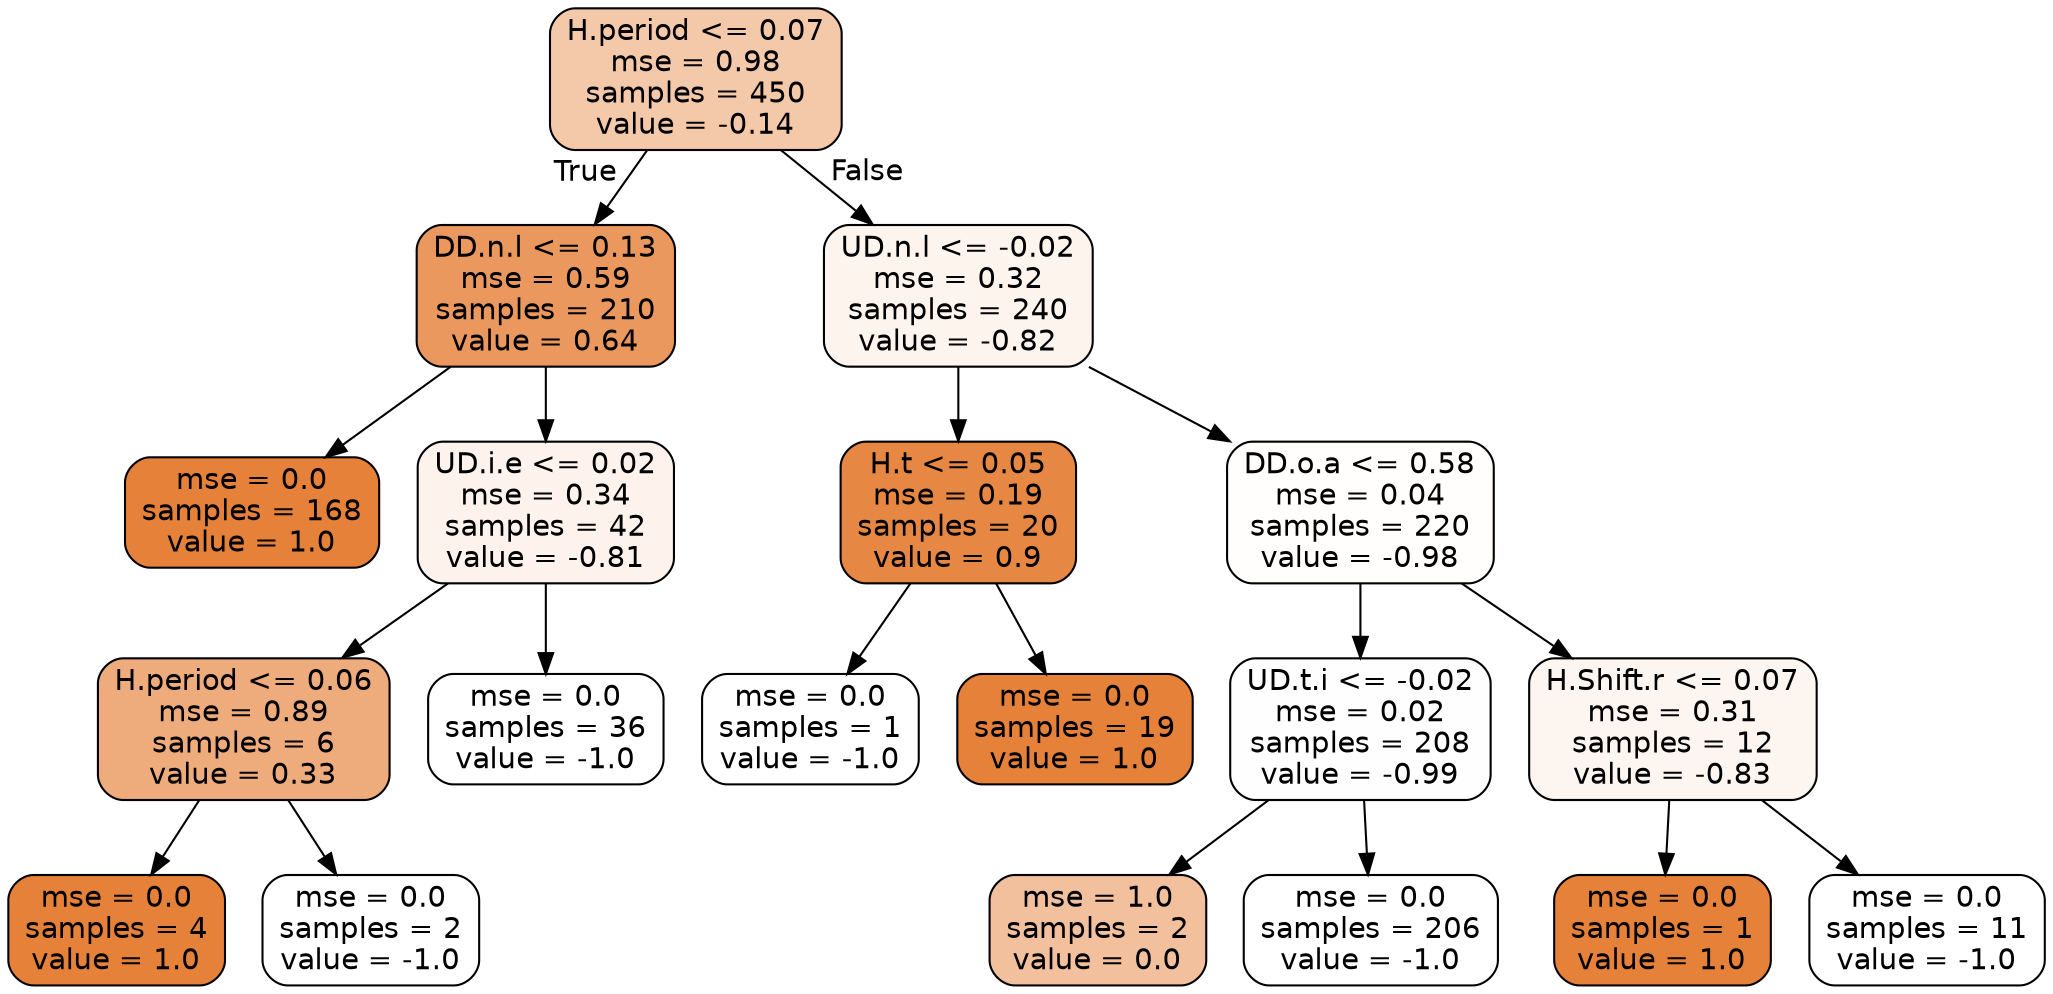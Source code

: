 digraph Tree {
node [shape=box, style="filled, rounded", color="black", fontname=helvetica] ;
edge [fontname=helvetica] ;
0 [label="H.period <= 0.07\nmse = 0.98\nsamples = 450\nvalue = -0.14", fillcolor="#f4c9aa"] ;
1 [label="DD.n.l <= 0.13\nmse = 0.59\nsamples = 210\nvalue = 0.64", fillcolor="#ea985d"] ;
0 -> 1 [labeldistance=2.5, labelangle=45, headlabel="True"] ;
2 [label="mse = 0.0\nsamples = 168\nvalue = 1.0", fillcolor="#e58139"] ;
1 -> 2 ;
3 [label="UD.i.e <= 0.02\nmse = 0.34\nsamples = 42\nvalue = -0.81", fillcolor="#fdf3ec"] ;
1 -> 3 ;
4 [label="H.period <= 0.06\nmse = 0.89\nsamples = 6\nvalue = 0.33", fillcolor="#eeab7b"] ;
3 -> 4 ;
5 [label="mse = 0.0\nsamples = 4\nvalue = 1.0", fillcolor="#e58139"] ;
4 -> 5 ;
6 [label="mse = 0.0\nsamples = 2\nvalue = -1.0", fillcolor="#ffffff"] ;
4 -> 6 ;
7 [label="mse = 0.0\nsamples = 36\nvalue = -1.0", fillcolor="#ffffff"] ;
3 -> 7 ;
8 [label="UD.n.l <= -0.02\nmse = 0.32\nsamples = 240\nvalue = -0.82", fillcolor="#fdf4ee"] ;
0 -> 8 [labeldistance=2.5, labelangle=-45, headlabel="False"] ;
9 [label="H.t <= 0.05\nmse = 0.19\nsamples = 20\nvalue = 0.9", fillcolor="#e68743"] ;
8 -> 9 ;
10 [label="mse = 0.0\nsamples = 1\nvalue = -1.0", fillcolor="#ffffff"] ;
9 -> 10 ;
11 [label="mse = 0.0\nsamples = 19\nvalue = 1.0", fillcolor="#e58139"] ;
9 -> 11 ;
12 [label="DD.o.a <= 0.58\nmse = 0.04\nsamples = 220\nvalue = -0.98", fillcolor="#fffefd"] ;
8 -> 12 ;
13 [label="UD.t.i <= -0.02\nmse = 0.02\nsamples = 208\nvalue = -0.99", fillcolor="#fffefe"] ;
12 -> 13 ;
14 [label="mse = 1.0\nsamples = 2\nvalue = 0.0", fillcolor="#f2c09c"] ;
13 -> 14 ;
15 [label="mse = 0.0\nsamples = 206\nvalue = -1.0", fillcolor="#ffffff"] ;
13 -> 15 ;
16 [label="H.Shift.r <= 0.07\nmse = 0.31\nsamples = 12\nvalue = -0.83", fillcolor="#fdf5ef"] ;
12 -> 16 ;
17 [label="mse = 0.0\nsamples = 1\nvalue = 1.0", fillcolor="#e58139"] ;
16 -> 17 ;
18 [label="mse = 0.0\nsamples = 11\nvalue = -1.0", fillcolor="#ffffff"] ;
16 -> 18 ;
}